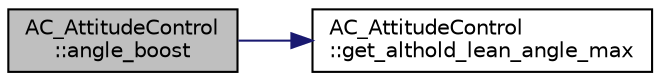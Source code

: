 digraph "AC_AttitudeControl::angle_boost"
{
 // INTERACTIVE_SVG=YES
  edge [fontname="Helvetica",fontsize="10",labelfontname="Helvetica",labelfontsize="10"];
  node [fontname="Helvetica",fontsize="10",shape=record];
  rankdir="LR";
  Node1 [label="AC_AttitudeControl\l::angle_boost",height=0.2,width=0.4,color="black", fillcolor="grey75", style="filled", fontcolor="black"];
  Node1 -> Node2 [color="midnightblue",fontsize="10",style="solid",fontname="Helvetica"];
  Node2 [label="AC_AttitudeControl\l::get_althold_lean_angle_max",height=0.2,width=0.4,color="black", fillcolor="white", style="filled",URL="$classAC__AttitudeControl.html#a220fe227ccb42eb825a2384abd9c0199"];
}
